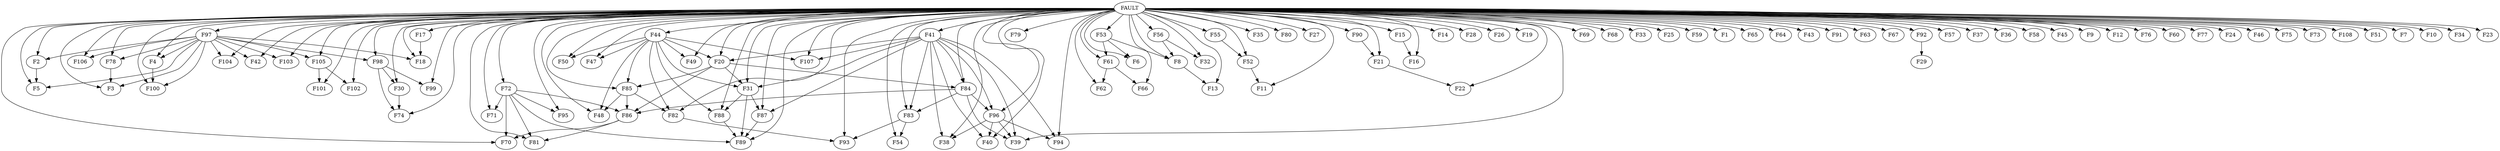 digraph G {
F98;
FAULT -> F98;
F97 -> F98;
F71;
FAULT -> F71;
F72 -> F71;
F5;
FAULT -> F5;
F2 -> F5;
F97 -> F5;
F79;
FAULT -> F79;
F99;
FAULT -> F99;
F98 -> F99;
F61;
FAULT -> F61;
F53 -> F61;
F70;
FAULT -> F70;
F72 -> F70;
F86 -> F70;
F44;
FAULT -> F44;
F55;
FAULT -> F55;
F88;
FAULT -> F88;
F31 -> F88;
F44 -> F88;
F11;
FAULT -> F11;
F52 -> F11;
F35;
FAULT -> F35;
F3;
FAULT -> F3;
F97 -> F3;
F78 -> F3;
F50;
FAULT -> F50;
F44 -> F50;
F80;
FAULT -> F80;
F27;
FAULT -> F27;
F90;
FAULT -> F90;
F38;
FAULT -> F38;
F41 -> F38;
F96 -> F38;
F16;
FAULT -> F16;
F15 -> F16;
F62;
FAULT -> F62;
F61 -> F62;
F14;
FAULT -> F14;
F28;
FAULT -> F28;
F17;
FAULT -> F17;
F72;
FAULT -> F72;
F6;
FAULT -> F6;
F53 -> F6;
F107;
FAULT -> F107;
F41 -> F107;
F44 -> F107;
F81;
FAULT -> F81;
F72 -> F81;
F86 -> F81;
F40;
FAULT -> F40;
F41 -> F40;
F96 -> F40;
F26;
FAULT -> F26;
F106;
FAULT -> F106;
F97 -> F106;
F19;
FAULT -> F19;
F74;
FAULT -> F74;
F30 -> F74;
F98 -> F74;
F85;
FAULT -> F85;
F20 -> F85;
F44 -> F85;
F100;
FAULT -> F100;
F97 -> F100;
F4 -> F100;
F86;
F20 -> F86;
F85 -> F86;
F84 -> F86;
F72 -> F86;
F69;
FAULT -> F69;
F101;
FAULT -> F101;
F105 -> F101;
F68;
FAULT -> F68;
F66;
FAULT -> F66;
F61 -> F66;
F33;
FAULT -> F33;
F25;
FAULT -> F25;
F15;
FAULT -> F15;
F2;
FAULT -> F2;
F97 -> F2;
F59;
FAULT -> F59;
F53;
FAULT -> F53;
F97;
FAULT -> F97;
F52;
FAULT -> F52;
F55 -> F52;
F39;
FAULT -> F39;
F96 -> F39;
F84 -> F39;
F41 -> F39;
F1;
FAULT -> F1;
F65;
FAULT -> F65;
F32;
FAULT -> F32;
F56 -> F32;
F64;
FAULT -> F64;
F43;
FAULT -> F43;
F54;
FAULT -> F54;
F83 -> F54;
F91;
FAULT -> F91;
F96;
FAULT -> F96;
F41 -> F96;
F84 -> F96;
F20;
FAULT -> F20;
F41 -> F20;
F44 -> F20;
F63;
FAULT -> F63;
F67;
FAULT -> F67;
F78;
FAULT -> F78;
F97 -> F78;
F93;
FAULT -> F93;
F83 -> F93;
F82 -> F93;
F8;
FAULT -> F8;
F53 -> F8;
F56 -> F8;
F47;
FAULT -> F47;
F44 -> F47;
F102;
FAULT -> F102;
F105 -> F102;
F92;
FAULT -> F92;
F57;
FAULT -> F57;
F37;
FAULT -> F37;
FAULT;
F104;
FAULT -> F104;
F97 -> F104;
F94;
FAULT -> F94;
F41 -> F94;
F96 -> F94;
F49;
FAULT -> F49;
F44 -> F49;
F84;
FAULT -> F84;
F20 -> F84;
F41 -> F84;
F105;
FAULT -> F105;
F97 -> F105;
F36;
FAULT -> F36;
F58;
FAULT -> F58;
F29;
F92 -> F29;
F48;
FAULT -> F48;
F44 -> F48;
F85 -> F48;
F13;
FAULT -> F13;
F8 -> F13;
F45;
FAULT -> F45;
F56;
FAULT -> F56;
F41;
FAULT -> F41;
F30;
FAULT -> F30;
F98 -> F30;
F9;
FAULT -> F9;
F12;
FAULT -> F12;
F42;
FAULT -> F42;
F97 -> F42;
F89;
FAULT -> F89;
F88 -> F89;
F87 -> F89;
F31 -> F89;
F72 -> F89;
F76;
FAULT -> F76;
F82;
FAULT -> F82;
F44 -> F82;
F85 -> F82;
F60;
FAULT -> F60;
F18;
FAULT -> F18;
F97 -> F18;
F17 -> F18;
F77;
FAULT -> F77;
F22;
FAULT -> F22;
F21 -> F22;
F24;
FAULT -> F24;
F46;
FAULT -> F46;
F31;
FAULT -> F31;
F20 -> F31;
F41 -> F31;
F44 -> F31;
F4;
FAULT -> F4;
F97 -> F4;
F83;
FAULT -> F83;
F41 -> F83;
F84 -> F83;
F75;
FAULT -> F75;
F73;
FAULT -> F73;
F108;
FAULT -> F108;
F95;
FAULT -> F95;
F72 -> F95;
F87;
FAULT -> F87;
F31 -> F87;
F41 -> F87;
F21;
FAULT -> F21;
F90 -> F21;
F51;
FAULT -> F51;
F7;
FAULT -> F7;
F103;
FAULT -> F103;
F97 -> F103;
F10;
FAULT -> F10;
F34;
FAULT -> F34;
F23;
FAULT -> F23;
}
